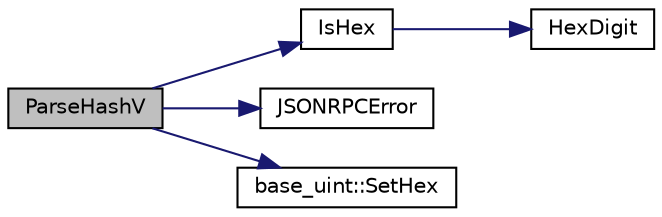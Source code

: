digraph "ParseHashV"
{
  edge [fontname="Helvetica",fontsize="10",labelfontname="Helvetica",labelfontsize="10"];
  node [fontname="Helvetica",fontsize="10",shape=record];
  rankdir="LR";
  Node103 [label="ParseHashV",height=0.2,width=0.4,color="black", fillcolor="grey75", style="filled", fontcolor="black"];
  Node103 -> Node104 [color="midnightblue",fontsize="10",style="solid",fontname="Helvetica"];
  Node104 [label="IsHex",height=0.2,width=0.4,color="black", fillcolor="white", style="filled",URL="$util_8cpp.html#aa4e3553d2b2fe693c106f4296685f75c"];
  Node104 -> Node105 [color="midnightblue",fontsize="10",style="solid",fontname="Helvetica"];
  Node105 [label="HexDigit",height=0.2,width=0.4,color="black", fillcolor="white", style="filled",URL="$util_8cpp.html#aa59e8a8c5a39cb5041f93bb95dd02119"];
  Node103 -> Node106 [color="midnightblue",fontsize="10",style="solid",fontname="Helvetica"];
  Node106 [label="JSONRPCError",height=0.2,width=0.4,color="black", fillcolor="white", style="filled",URL="$rpcprotocol_8cpp.html#a17b1bb111ab339efc951929834766039"];
  Node103 -> Node107 [color="midnightblue",fontsize="10",style="solid",fontname="Helvetica"];
  Node107 [label="base_uint::SetHex",height=0.2,width=0.4,color="black", fillcolor="white", style="filled",URL="$classbase__uint.html#ade1a897fac931f28f54998c92c797228"];
}
